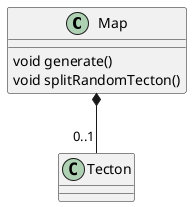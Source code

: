 @startuml
Map *-- "0..1" Tecton
class Map{
    void generate()
    void splitRandomTecton()
}
@enduml